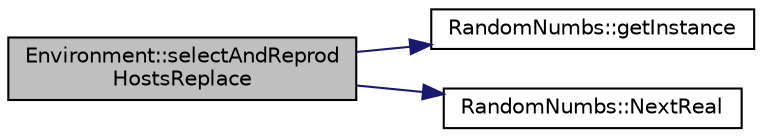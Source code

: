 digraph "Environment::selectAndReprodHostsReplace"
{
  edge [fontname="Helvetica",fontsize="10",labelfontname="Helvetica",labelfontsize="10"];
  node [fontname="Helvetica",fontsize="10",shape=record];
  rankdir="LR";
  Node1 [label="Environment::selectAndReprod\lHostsReplace",height=0.2,width=0.4,color="black", fillcolor="grey75", style="filled", fontcolor="black"];
  Node1 -> Node2 [color="midnightblue",fontsize="10",style="solid",fontname="Helvetica"];
  Node2 [label="RandomNumbs::getInstance",height=0.2,width=0.4,color="black", fillcolor="white", style="filled",URL="$class_random_numbs.html#a364c415e5105061274013a1e68576a64",tooltip="Core method. Gets the instance of a singleton class. "];
  Node1 -> Node3 [color="midnightblue",fontsize="10",style="solid",fontname="Helvetica"];
  Node3 [label="RandomNumbs::NextReal",height=0.2,width=0.4,color="black", fillcolor="white", style="filled",URL="$class_random_numbs.html#aaae77654579060738e55b46c8caba9a6",tooltip="Core method. Generates one real random number from a given interval with an uniform distribution..."];
}
